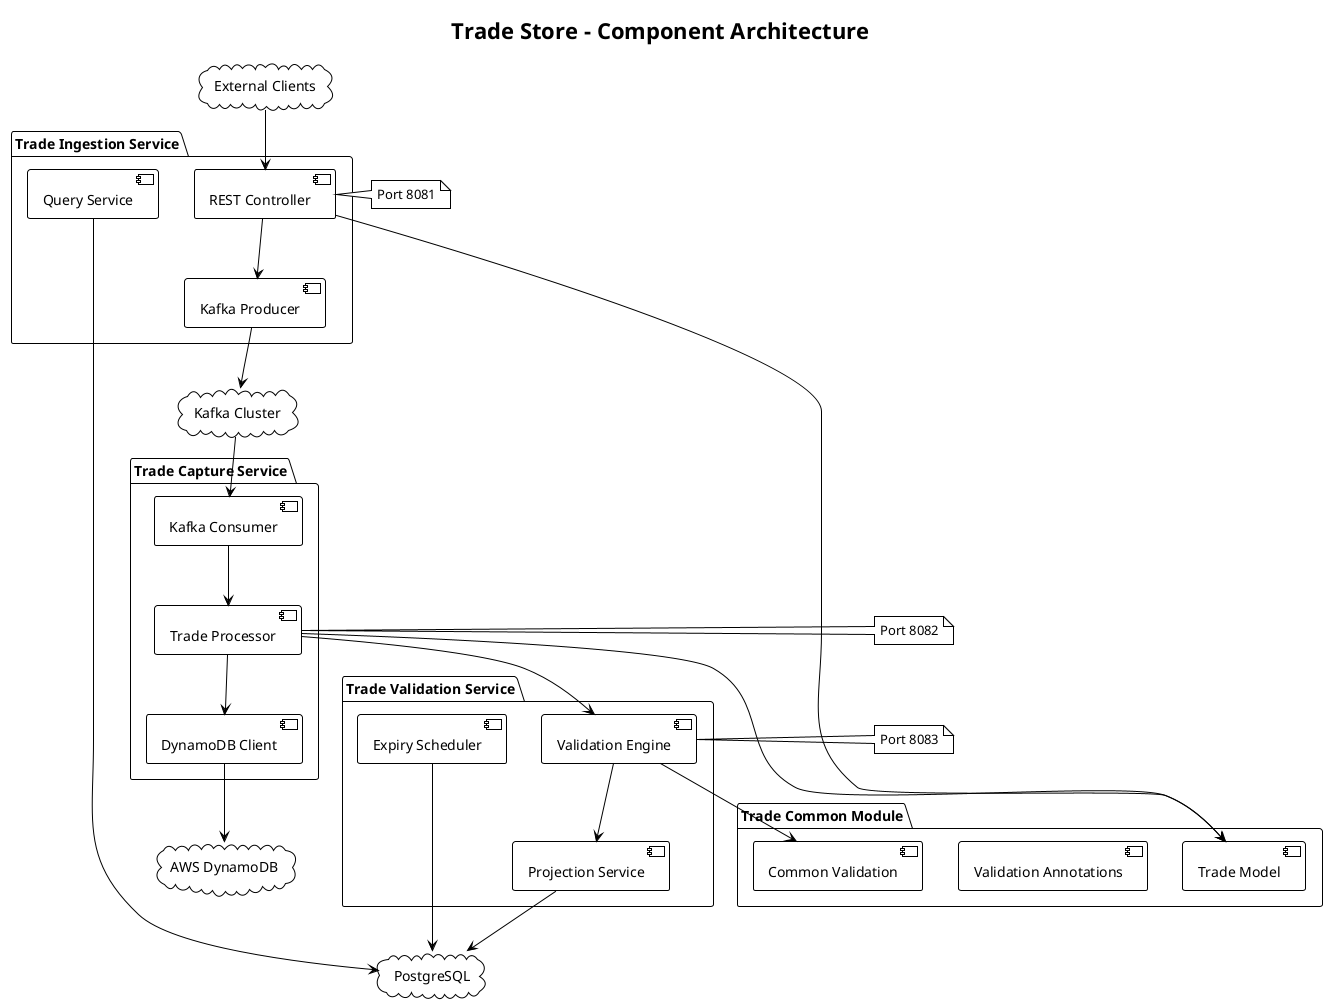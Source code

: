 @startuml
!theme plain
title Trade Store - Component Architecture

' External Systems
cloud "External Clients" as clients
cloud "Kafka Cluster" as kafka
cloud "AWS DynamoDB" as dynamodb
cloud "PostgreSQL" as postgres

package "Trade Ingestion Service" {
    [REST Controller] as restController
    [Kafka Producer] as kafkaProducer
    [Query Service] as queryService
}

package "Trade Capture Service" {
    [Kafka Consumer] as kafkaConsumer
    [Trade Processor] as tradeProcessor
    [DynamoDB Client] as dynamoClient
}

package "Trade Validation Service" {
    [Validation Engine] as validationEngine
    [Projection Service] as projectionService
    [Expiry Scheduler] as expiryScheduler
}

package "Trade Common Module" {
    [Trade Model] as tradeModel
    [Validation Annotations] as validationAnnotations
    [Common Validation] as commonValidation
}

clients --> restController
restController --> kafkaProducer
kafkaProducer --> kafka

kafka --> kafkaConsumer
kafkaConsumer --> tradeProcessor
tradeProcessor --> dynamoClient
dynamoClient --> dynamodb

tradeProcessor --> validationEngine
validationEngine --> projectionService
projectionService --> postgres

queryService --> postgres
expiryScheduler --> postgres

validationEngine --> commonValidation
tradeProcessor --> tradeModel
restController --> tradeModel

note right of restController : Port 8081
note right of tradeProcessor : Port 8082
note right of validationEngine : Port 8083

@enduml
